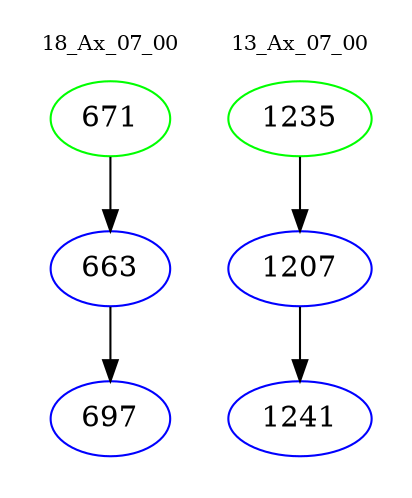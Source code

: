 digraph{
subgraph cluster_0 {
color = white
label = "18_Ax_07_00";
fontsize=10;
T0_671 [label="671", color="green"]
T0_671 -> T0_663 [color="black"]
T0_663 [label="663", color="blue"]
T0_663 -> T0_697 [color="black"]
T0_697 [label="697", color="blue"]
}
subgraph cluster_1 {
color = white
label = "13_Ax_07_00";
fontsize=10;
T1_1235 [label="1235", color="green"]
T1_1235 -> T1_1207 [color="black"]
T1_1207 [label="1207", color="blue"]
T1_1207 -> T1_1241 [color="black"]
T1_1241 [label="1241", color="blue"]
}
}
